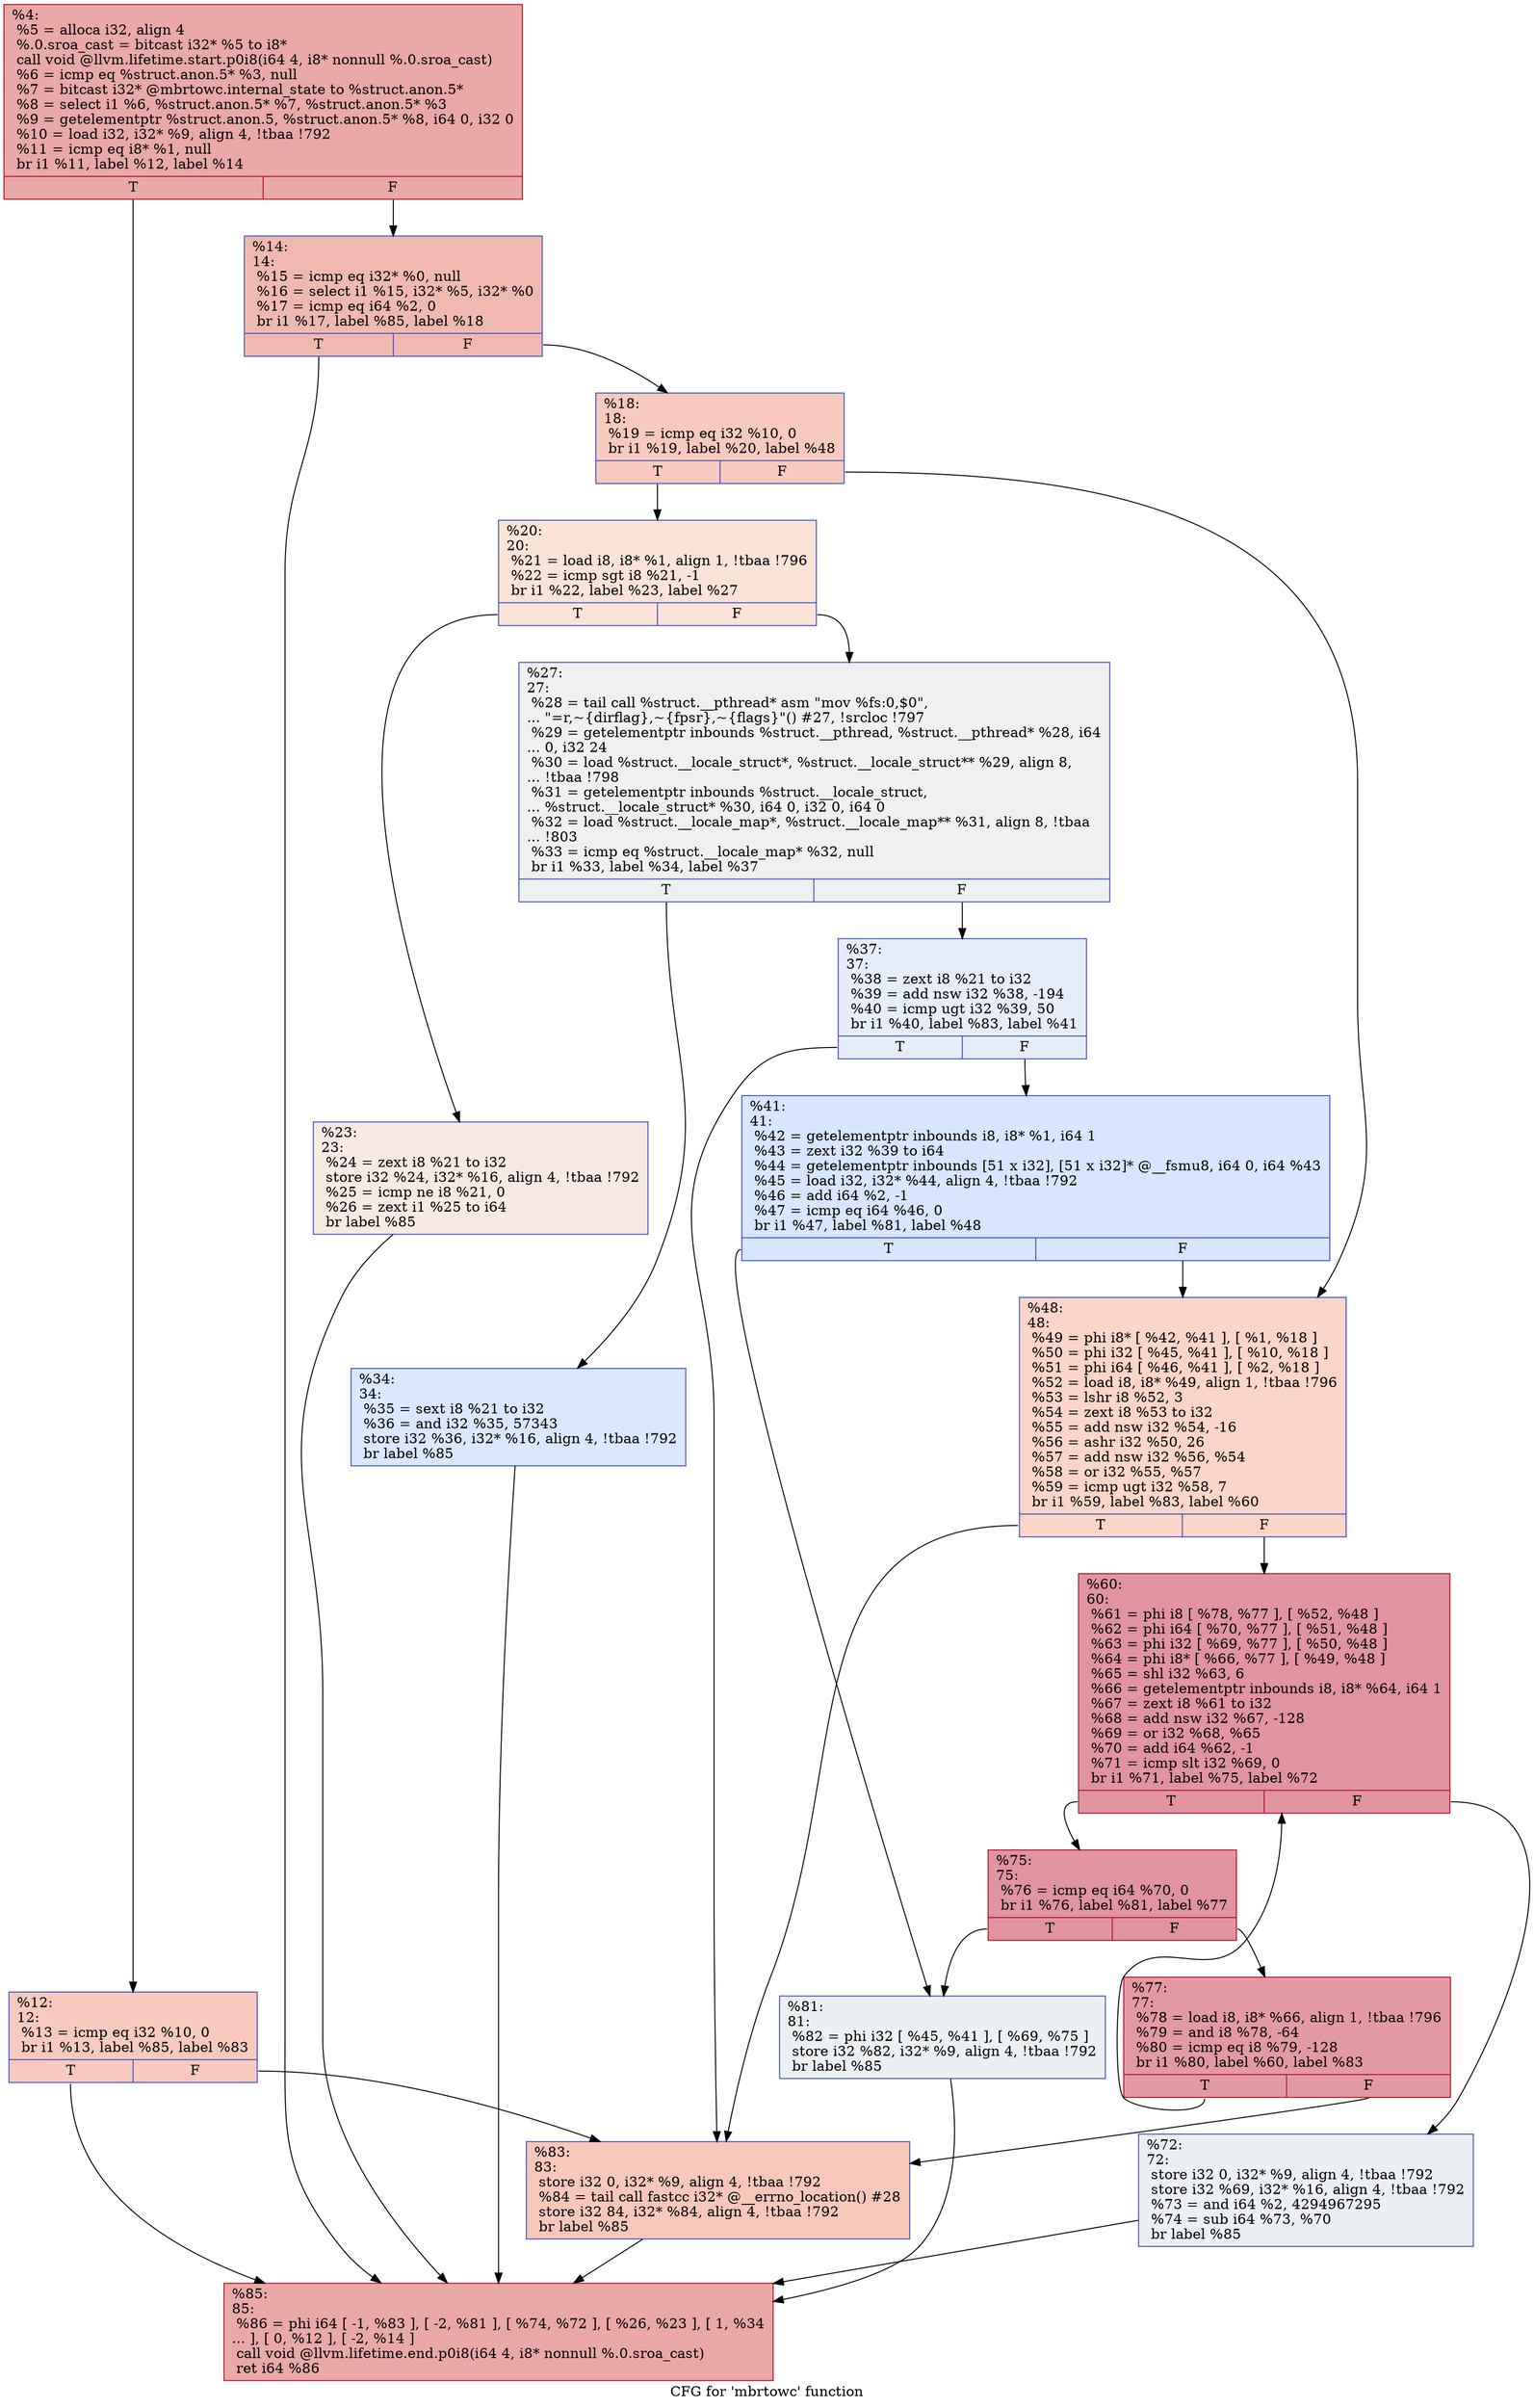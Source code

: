 digraph "CFG for 'mbrtowc' function" {
	label="CFG for 'mbrtowc' function";

	Node0x253d4a0 [shape=record,color="#b70d28ff", style=filled, fillcolor="#ca3b3770",label="{%4:\l  %5 = alloca i32, align 4\l  %.0.sroa_cast = bitcast i32* %5 to i8*\l  call void @llvm.lifetime.start.p0i8(i64 4, i8* nonnull %.0.sroa_cast)\l  %6 = icmp eq %struct.anon.5* %3, null\l  %7 = bitcast i32* @mbrtowc.internal_state to %struct.anon.5*\l  %8 = select i1 %6, %struct.anon.5* %7, %struct.anon.5* %3\l  %9 = getelementptr %struct.anon.5, %struct.anon.5* %8, i64 0, i32 0\l  %10 = load i32, i32* %9, align 4, !tbaa !792\l  %11 = icmp eq i8* %1, null\l  br i1 %11, label %12, label %14\l|{<s0>T|<s1>F}}"];
	Node0x253d4a0:s0 -> Node0x253d640;
	Node0x253d4a0:s1 -> Node0x253d690;
	Node0x253d640 [shape=record,color="#3d50c3ff", style=filled, fillcolor="#ef886b70",label="{%12:\l12:                                               \l  %13 = icmp eq i32 %10, 0\l  br i1 %13, label %85, label %83\l|{<s0>T|<s1>F}}"];
	Node0x253d640:s0 -> Node0x253db40;
	Node0x253d640:s1 -> Node0x253daf0;
	Node0x253d690 [shape=record,color="#3d50c3ff", style=filled, fillcolor="#de614d70",label="{%14:\l14:                                               \l  %15 = icmp eq i32* %0, null\l  %16 = select i1 %15, i32* %5, i32* %0\l  %17 = icmp eq i64 %2, 0\l  br i1 %17, label %85, label %18\l|{<s0>T|<s1>F}}"];
	Node0x253d690:s0 -> Node0x253db40;
	Node0x253d690:s1 -> Node0x253d6e0;
	Node0x253d6e0 [shape=record,color="#3d50c3ff", style=filled, fillcolor="#ef886b70",label="{%18:\l18:                                               \l  %19 = icmp eq i32 %10, 0\l  br i1 %19, label %20, label %48\l|{<s0>T|<s1>F}}"];
	Node0x253d6e0:s0 -> Node0x253d730;
	Node0x253d6e0:s1 -> Node0x253d910;
	Node0x253d730 [shape=record,color="#3d50c3ff", style=filled, fillcolor="#f6bfa670",label="{%20:\l20:                                               \l  %21 = load i8, i8* %1, align 1, !tbaa !796\l  %22 = icmp sgt i8 %21, -1\l  br i1 %22, label %23, label %27\l|{<s0>T|<s1>F}}"];
	Node0x253d730:s0 -> Node0x253d780;
	Node0x253d730:s1 -> Node0x253d7d0;
	Node0x253d780 [shape=record,color="#3d50c3ff", style=filled, fillcolor="#eed0c070",label="{%23:\l23:                                               \l  %24 = zext i8 %21 to i32\l  store i32 %24, i32* %16, align 4, !tbaa !792\l  %25 = icmp ne i8 %21, 0\l  %26 = zext i1 %25 to i64\l  br label %85\l}"];
	Node0x253d780 -> Node0x253db40;
	Node0x253d7d0 [shape=record,color="#3d50c3ff", style=filled, fillcolor="#dbdcde70",label="{%27:\l27:                                               \l  %28 = tail call %struct.__pthread* asm \"mov %fs:0,$0\",\l... \"=r,~\{dirflag\},~\{fpsr\},~\{flags\}\"() #27, !srcloc !797\l  %29 = getelementptr inbounds %struct.__pthread, %struct.__pthread* %28, i64\l... 0, i32 24\l  %30 = load %struct.__locale_struct*, %struct.__locale_struct** %29, align 8,\l... !tbaa !798\l  %31 = getelementptr inbounds %struct.__locale_struct,\l... %struct.__locale_struct* %30, i64 0, i32 0, i64 0\l  %32 = load %struct.__locale_map*, %struct.__locale_map** %31, align 8, !tbaa\l... !803\l  %33 = icmp eq %struct.__locale_map* %32, null\l  br i1 %33, label %34, label %37\l|{<s0>T|<s1>F}}"];
	Node0x253d7d0:s0 -> Node0x253d820;
	Node0x253d7d0:s1 -> Node0x253d870;
	Node0x253d820 [shape=record,color="#3d50c3ff", style=filled, fillcolor="#aec9fc70",label="{%34:\l34:                                               \l  %35 = sext i8 %21 to i32\l  %36 = and i32 %35, 57343\l  store i32 %36, i32* %16, align 4, !tbaa !792\l  br label %85\l}"];
	Node0x253d820 -> Node0x253db40;
	Node0x253d870 [shape=record,color="#3d50c3ff", style=filled, fillcolor="#c7d7f070",label="{%37:\l37:                                               \l  %38 = zext i8 %21 to i32\l  %39 = add nsw i32 %38, -194\l  %40 = icmp ugt i32 %39, 50\l  br i1 %40, label %83, label %41\l|{<s0>T|<s1>F}}"];
	Node0x253d870:s0 -> Node0x253daf0;
	Node0x253d870:s1 -> Node0x253d8c0;
	Node0x253d8c0 [shape=record,color="#3d50c3ff", style=filled, fillcolor="#a7c5fe70",label="{%41:\l41:                                               \l  %42 = getelementptr inbounds i8, i8* %1, i64 1\l  %43 = zext i32 %39 to i64\l  %44 = getelementptr inbounds [51 x i32], [51 x i32]* @__fsmu8, i64 0, i64 %43\l  %45 = load i32, i32* %44, align 4, !tbaa !792\l  %46 = add i64 %2, -1\l  %47 = icmp eq i64 %46, 0\l  br i1 %47, label %81, label %48\l|{<s0>T|<s1>F}}"];
	Node0x253d8c0:s0 -> Node0x253daa0;
	Node0x253d8c0:s1 -> Node0x253d910;
	Node0x253d910 [shape=record,color="#3d50c3ff", style=filled, fillcolor="#f5a08170",label="{%48:\l48:                                               \l  %49 = phi i8* [ %42, %41 ], [ %1, %18 ]\l  %50 = phi i32 [ %45, %41 ], [ %10, %18 ]\l  %51 = phi i64 [ %46, %41 ], [ %2, %18 ]\l  %52 = load i8, i8* %49, align 1, !tbaa !796\l  %53 = lshr i8 %52, 3\l  %54 = zext i8 %53 to i32\l  %55 = add nsw i32 %54, -16\l  %56 = ashr i32 %50, 26\l  %57 = add nsw i32 %56, %54\l  %58 = or i32 %55, %57\l  %59 = icmp ugt i32 %58, 7\l  br i1 %59, label %83, label %60\l|{<s0>T|<s1>F}}"];
	Node0x253d910:s0 -> Node0x253daf0;
	Node0x253d910:s1 -> Node0x253d960;
	Node0x253d960 [shape=record,color="#b70d28ff", style=filled, fillcolor="#b70d2870",label="{%60:\l60:                                               \l  %61 = phi i8 [ %78, %77 ], [ %52, %48 ]\l  %62 = phi i64 [ %70, %77 ], [ %51, %48 ]\l  %63 = phi i32 [ %69, %77 ], [ %50, %48 ]\l  %64 = phi i8* [ %66, %77 ], [ %49, %48 ]\l  %65 = shl i32 %63, 6\l  %66 = getelementptr inbounds i8, i8* %64, i64 1\l  %67 = zext i8 %61 to i32\l  %68 = add nsw i32 %67, -128\l  %69 = or i32 %68, %65\l  %70 = add i64 %62, -1\l  %71 = icmp slt i32 %69, 0\l  br i1 %71, label %75, label %72\l|{<s0>T|<s1>F}}"];
	Node0x253d960:s0 -> Node0x253da00;
	Node0x253d960:s1 -> Node0x253d9b0;
	Node0x253d9b0 [shape=record,color="#3d50c3ff", style=filled, fillcolor="#d4dbe670",label="{%72:\l72:                                               \l  store i32 0, i32* %9, align 4, !tbaa !792\l  store i32 %69, i32* %16, align 4, !tbaa !792\l  %73 = and i64 %2, 4294967295\l  %74 = sub i64 %73, %70\l  br label %85\l}"];
	Node0x253d9b0 -> Node0x253db40;
	Node0x253da00 [shape=record,color="#b70d28ff", style=filled, fillcolor="#b70d2870",label="{%75:\l75:                                               \l  %76 = icmp eq i64 %70, 0\l  br i1 %76, label %81, label %77\l|{<s0>T|<s1>F}}"];
	Node0x253da00:s0 -> Node0x253daa0;
	Node0x253da00:s1 -> Node0x253da50;
	Node0x253da50 [shape=record,color="#b70d28ff", style=filled, fillcolor="#bb1b2c70",label="{%77:\l77:                                               \l  %78 = load i8, i8* %66, align 1, !tbaa !796\l  %79 = and i8 %78, -64\l  %80 = icmp eq i8 %79, -128\l  br i1 %80, label %60, label %83\l|{<s0>T|<s1>F}}"];
	Node0x253da50:s0 -> Node0x253d960;
	Node0x253da50:s1 -> Node0x253daf0;
	Node0x253daa0 [shape=record,color="#3d50c3ff", style=filled, fillcolor="#d6dce470",label="{%81:\l81:                                               \l  %82 = phi i32 [ %45, %41 ], [ %69, %75 ]\l  store i32 %82, i32* %9, align 4, !tbaa !792\l  br label %85\l}"];
	Node0x253daa0 -> Node0x253db40;
	Node0x253daf0 [shape=record,color="#3d50c3ff", style=filled, fillcolor="#ec7f6370",label="{%83:\l83:                                               \l  store i32 0, i32* %9, align 4, !tbaa !792\l  %84 = tail call fastcc i32* @__errno_location() #28\l  store i32 84, i32* %84, align 4, !tbaa !792\l  br label %85\l}"];
	Node0x253daf0 -> Node0x253db40;
	Node0x253db40 [shape=record,color="#b70d28ff", style=filled, fillcolor="#ca3b3770",label="{%85:\l85:                                               \l  %86 = phi i64 [ -1, %83 ], [ -2, %81 ], [ %74, %72 ], [ %26, %23 ], [ 1, %34\l... ], [ 0, %12 ], [ -2, %14 ]\l  call void @llvm.lifetime.end.p0i8(i64 4, i8* nonnull %.0.sroa_cast)\l  ret i64 %86\l}"];
}
